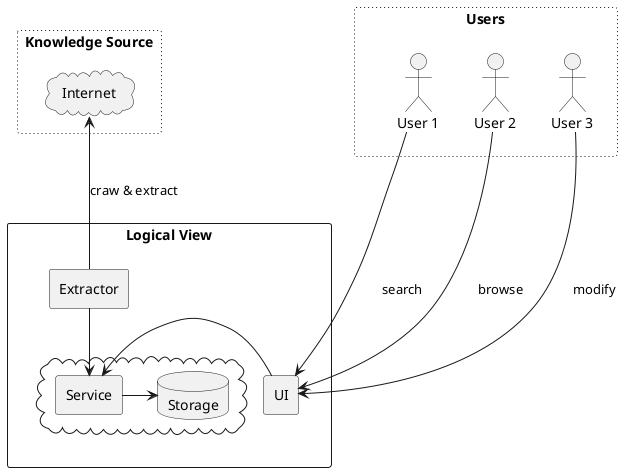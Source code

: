 @startuml

rectangle Users #line.dotted {
    actor "User 1" as Us
    actor "User 2" as Ub
    actor "User 3" as Um
}

rectangle "Logical View" as System {
    rectangle UI
    rectangle Extractor
    cloud {
        rectangle Service
        database Storage
    }
}

rectangle "Knowledge Source" #line.dotted {
    cloud Internet
}

Users -[hidden]down- System

Us -down-> UI: search
Ub -down-> UI: browse
Um -down-> UI: modify

Us -[hidden]right- Ub
Ub -[hidden]right- Um

Internet <-- Extractor: craw & extract
Extractor --> Service

UI -right-> Service
Service -> Storage

@enduml